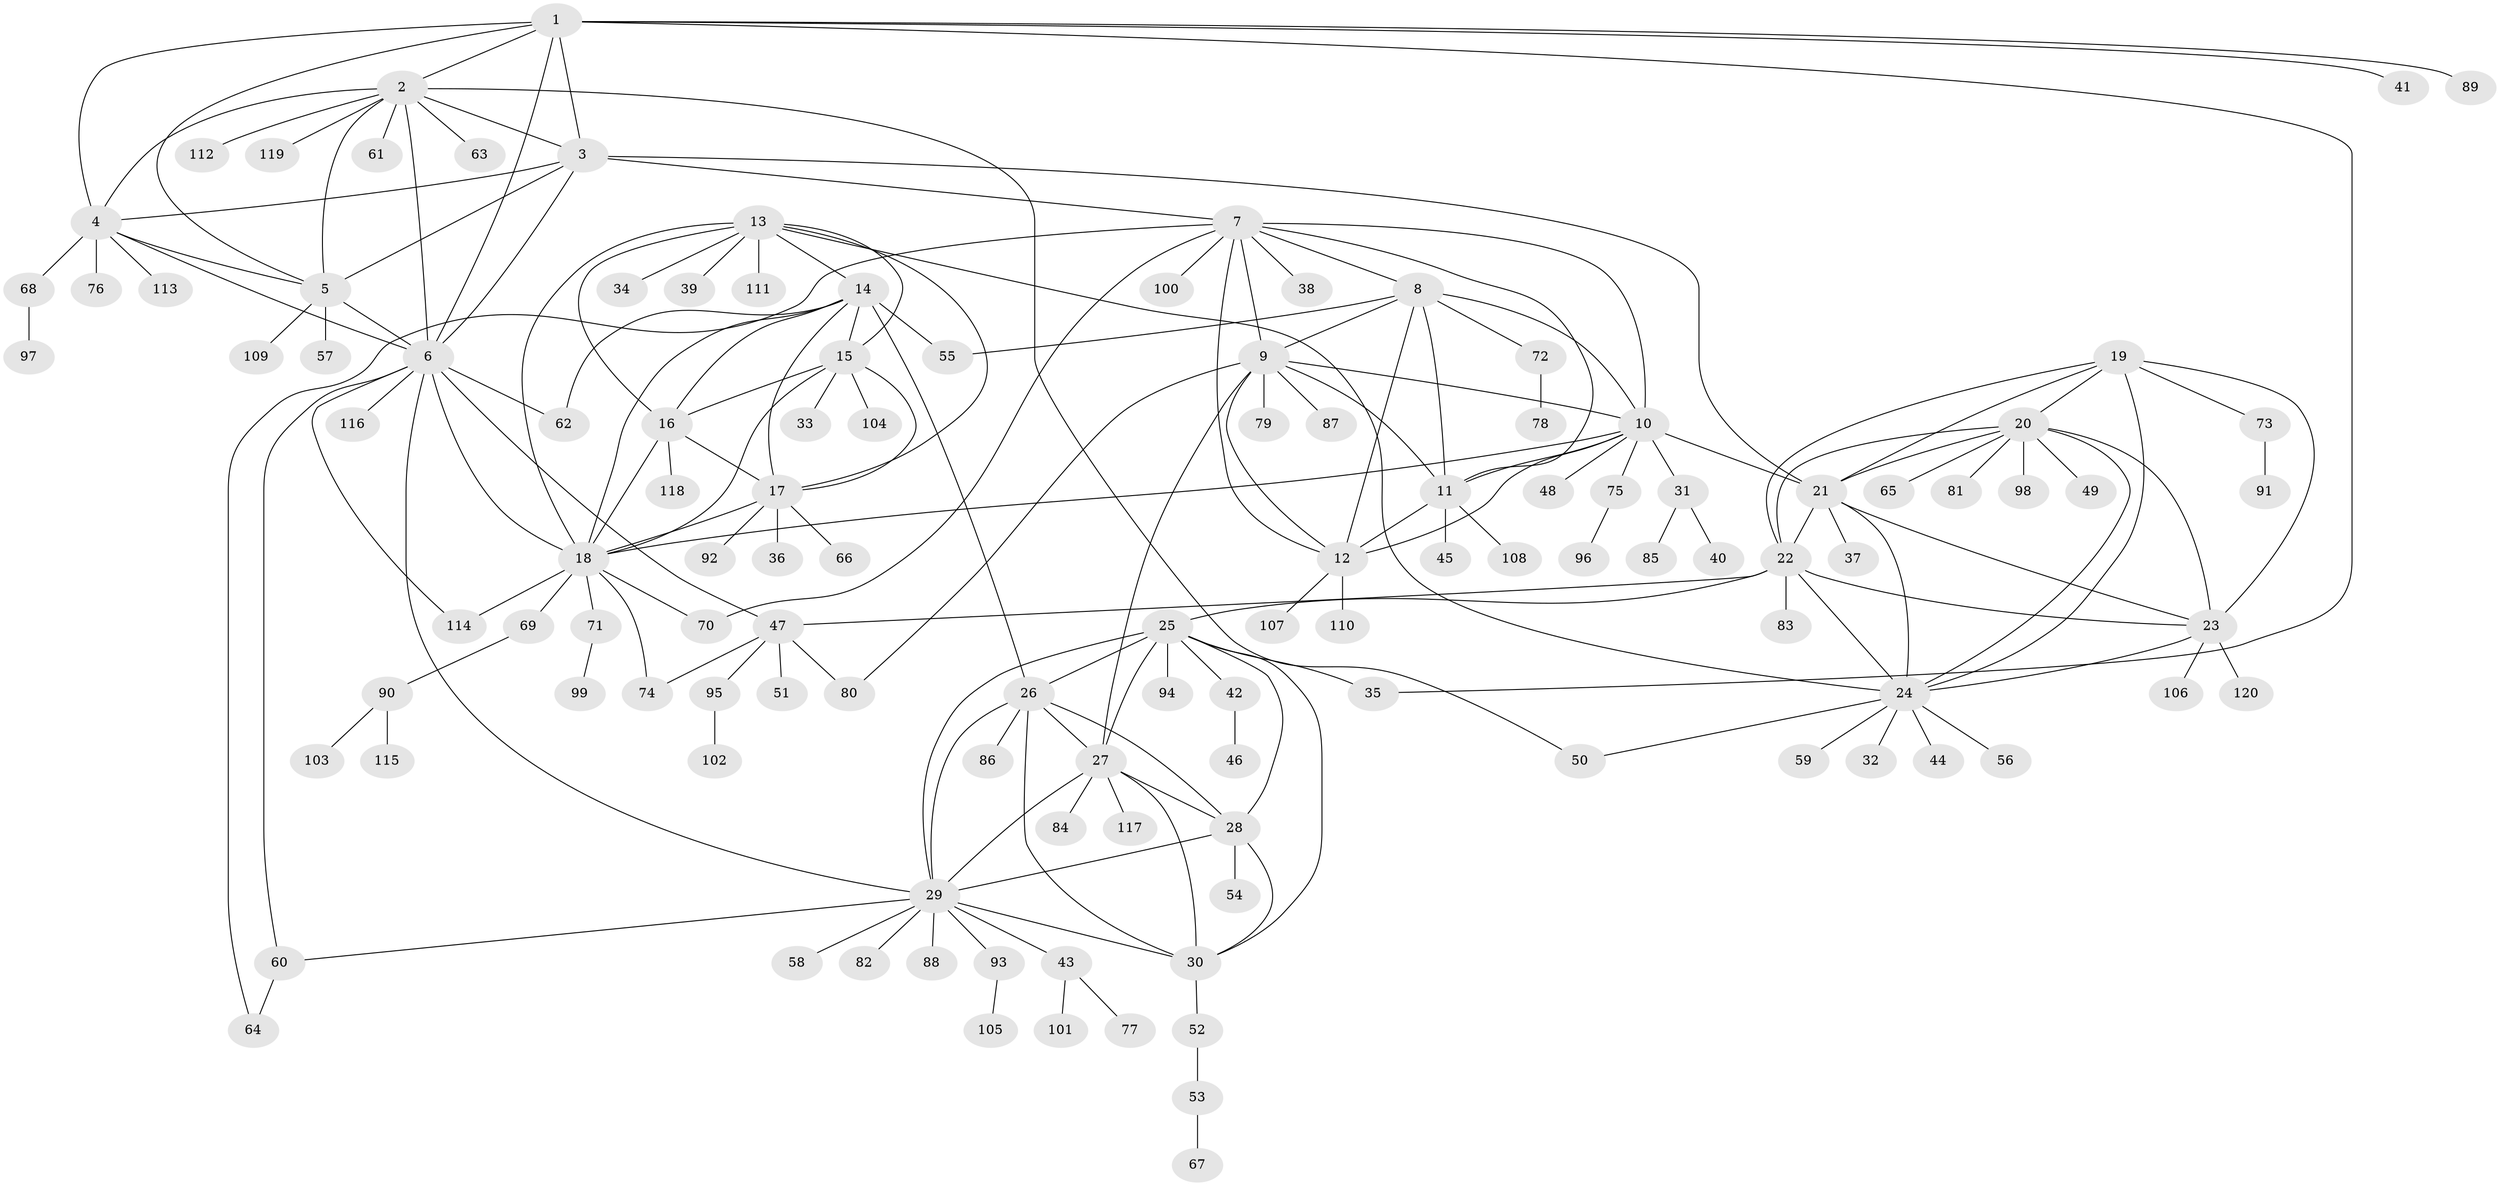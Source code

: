 // coarse degree distribution, {8: 0.045454545454545456, 7: 0.022727272727272728, 11: 0.045454545454545456, 5: 0.056818181818181816, 13: 0.011363636363636364, 4: 0.011363636363636364, 10: 0.03409090909090909, 6: 0.03409090909090909, 2: 0.125, 1: 0.5909090909090909, 3: 0.022727272727272728}
// Generated by graph-tools (version 1.1) at 2025/52/02/27/25 19:52:17]
// undirected, 120 vertices, 186 edges
graph export_dot {
graph [start="1"]
  node [color=gray90,style=filled];
  1;
  2;
  3;
  4;
  5;
  6;
  7;
  8;
  9;
  10;
  11;
  12;
  13;
  14;
  15;
  16;
  17;
  18;
  19;
  20;
  21;
  22;
  23;
  24;
  25;
  26;
  27;
  28;
  29;
  30;
  31;
  32;
  33;
  34;
  35;
  36;
  37;
  38;
  39;
  40;
  41;
  42;
  43;
  44;
  45;
  46;
  47;
  48;
  49;
  50;
  51;
  52;
  53;
  54;
  55;
  56;
  57;
  58;
  59;
  60;
  61;
  62;
  63;
  64;
  65;
  66;
  67;
  68;
  69;
  70;
  71;
  72;
  73;
  74;
  75;
  76;
  77;
  78;
  79;
  80;
  81;
  82;
  83;
  84;
  85;
  86;
  87;
  88;
  89;
  90;
  91;
  92;
  93;
  94;
  95;
  96;
  97;
  98;
  99;
  100;
  101;
  102;
  103;
  104;
  105;
  106;
  107;
  108;
  109;
  110;
  111;
  112;
  113;
  114;
  115;
  116;
  117;
  118;
  119;
  120;
  1 -- 2;
  1 -- 3;
  1 -- 4;
  1 -- 5;
  1 -- 6;
  1 -- 35;
  1 -- 41;
  1 -- 89;
  2 -- 3;
  2 -- 4;
  2 -- 5;
  2 -- 6;
  2 -- 50;
  2 -- 61;
  2 -- 63;
  2 -- 112;
  2 -- 119;
  3 -- 4;
  3 -- 5;
  3 -- 6;
  3 -- 7;
  3 -- 21;
  4 -- 5;
  4 -- 6;
  4 -- 68;
  4 -- 76;
  4 -- 113;
  5 -- 6;
  5 -- 57;
  5 -- 109;
  6 -- 18;
  6 -- 29;
  6 -- 47;
  6 -- 60;
  6 -- 62;
  6 -- 114;
  6 -- 116;
  7 -- 8;
  7 -- 9;
  7 -- 10;
  7 -- 11;
  7 -- 12;
  7 -- 38;
  7 -- 64;
  7 -- 70;
  7 -- 100;
  8 -- 9;
  8 -- 10;
  8 -- 11;
  8 -- 12;
  8 -- 55;
  8 -- 72;
  9 -- 10;
  9 -- 11;
  9 -- 12;
  9 -- 27;
  9 -- 79;
  9 -- 80;
  9 -- 87;
  10 -- 11;
  10 -- 12;
  10 -- 18;
  10 -- 21;
  10 -- 31;
  10 -- 48;
  10 -- 75;
  11 -- 12;
  11 -- 45;
  11 -- 108;
  12 -- 107;
  12 -- 110;
  13 -- 14;
  13 -- 15;
  13 -- 16;
  13 -- 17;
  13 -- 18;
  13 -- 24;
  13 -- 34;
  13 -- 39;
  13 -- 111;
  14 -- 15;
  14 -- 16;
  14 -- 17;
  14 -- 18;
  14 -- 26;
  14 -- 55;
  14 -- 62;
  15 -- 16;
  15 -- 17;
  15 -- 18;
  15 -- 33;
  15 -- 104;
  16 -- 17;
  16 -- 18;
  16 -- 118;
  17 -- 18;
  17 -- 36;
  17 -- 66;
  17 -- 92;
  18 -- 69;
  18 -- 70;
  18 -- 71;
  18 -- 74;
  18 -- 114;
  19 -- 20;
  19 -- 21;
  19 -- 22;
  19 -- 23;
  19 -- 24;
  19 -- 73;
  20 -- 21;
  20 -- 22;
  20 -- 23;
  20 -- 24;
  20 -- 49;
  20 -- 65;
  20 -- 81;
  20 -- 98;
  21 -- 22;
  21 -- 23;
  21 -- 24;
  21 -- 37;
  22 -- 23;
  22 -- 24;
  22 -- 25;
  22 -- 47;
  22 -- 83;
  23 -- 24;
  23 -- 106;
  23 -- 120;
  24 -- 32;
  24 -- 44;
  24 -- 50;
  24 -- 56;
  24 -- 59;
  25 -- 26;
  25 -- 27;
  25 -- 28;
  25 -- 29;
  25 -- 30;
  25 -- 35;
  25 -- 42;
  25 -- 94;
  26 -- 27;
  26 -- 28;
  26 -- 29;
  26 -- 30;
  26 -- 86;
  27 -- 28;
  27 -- 29;
  27 -- 30;
  27 -- 84;
  27 -- 117;
  28 -- 29;
  28 -- 30;
  28 -- 54;
  29 -- 30;
  29 -- 43;
  29 -- 58;
  29 -- 60;
  29 -- 82;
  29 -- 88;
  29 -- 93;
  30 -- 52;
  31 -- 40;
  31 -- 85;
  42 -- 46;
  43 -- 77;
  43 -- 101;
  47 -- 51;
  47 -- 74;
  47 -- 80;
  47 -- 95;
  52 -- 53;
  53 -- 67;
  60 -- 64;
  68 -- 97;
  69 -- 90;
  71 -- 99;
  72 -- 78;
  73 -- 91;
  75 -- 96;
  90 -- 103;
  90 -- 115;
  93 -- 105;
  95 -- 102;
}
